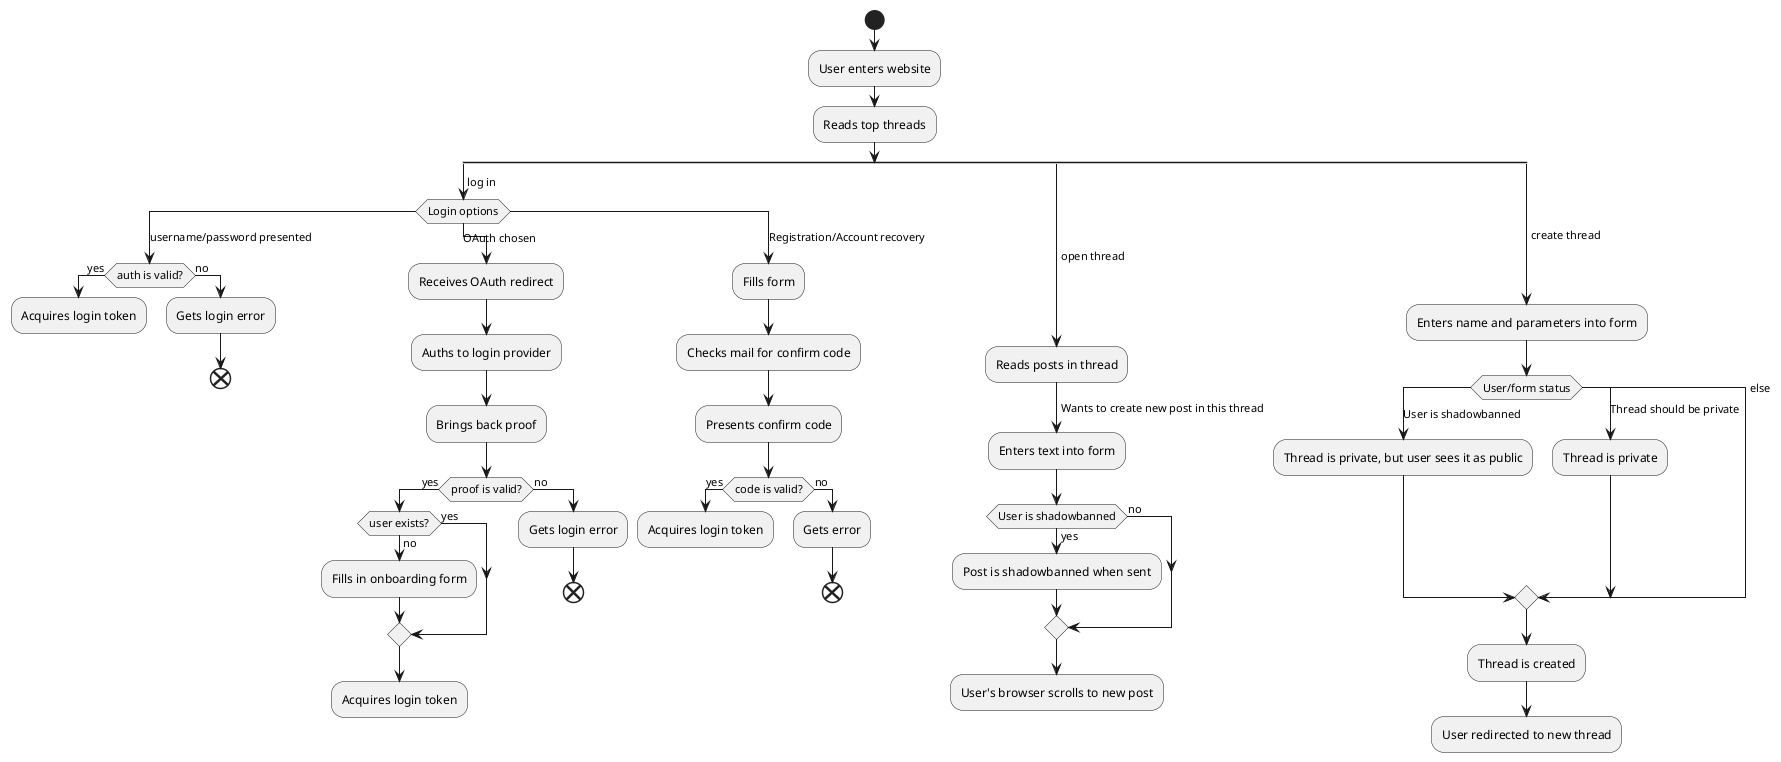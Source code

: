 @startuml UserActivities

start
:User enters website;
:Reads top threads;
split
    
    -> log in;
    switch (Login options)
        case (username/password presented)
        if (auth is valid?)  then (yes)
            :Acquires login token;
            detach
        else (no) 
            :Gets login error;
            end
        endif

        case (OAuth chosen)
            :Receives OAuth redirect;
            :Auths to login provider;
            :Brings back proof;
            if (proof is valid?) then (yes)
                if (user exists?) then (no)
                    :Fills in onboarding form;
                else (yes)
                endif
                :Acquires login token;
                detach
            else (no)
                :Gets login error;
                end
            endif
        case (Registration/Account recovery)
            :Fills form;
            :Checks mail for confirm code;
            :Presents confirm code;
            if (code is valid?) then (yes)
                :Acquires login token;
                detach
            else (no)
                :Gets error;
                end
            endif
    endswitch
    
    split again
    -> open thread;
    :Reads posts in thread;
    -> Wants to create new post in this thread; 
        :Enters text into form;
        if (User is shadowbanned) then (yes)
            :Post is shadowbanned when sent;
        else (no)
        endif
        :User's browser scrolls to new post;
        detach
    split again 
    -> create thread;
        :Enters name and parameters into form;
        switch (User/form status)
        case (User is shadowbanned)
        :Thread is private, but user sees it as public;
        case (Thread should be private)
        :Thread is private;
        case (else)
        endswitch
        :Thread is created;
        :User redirected to new thread;
    detach
    
@enduml
